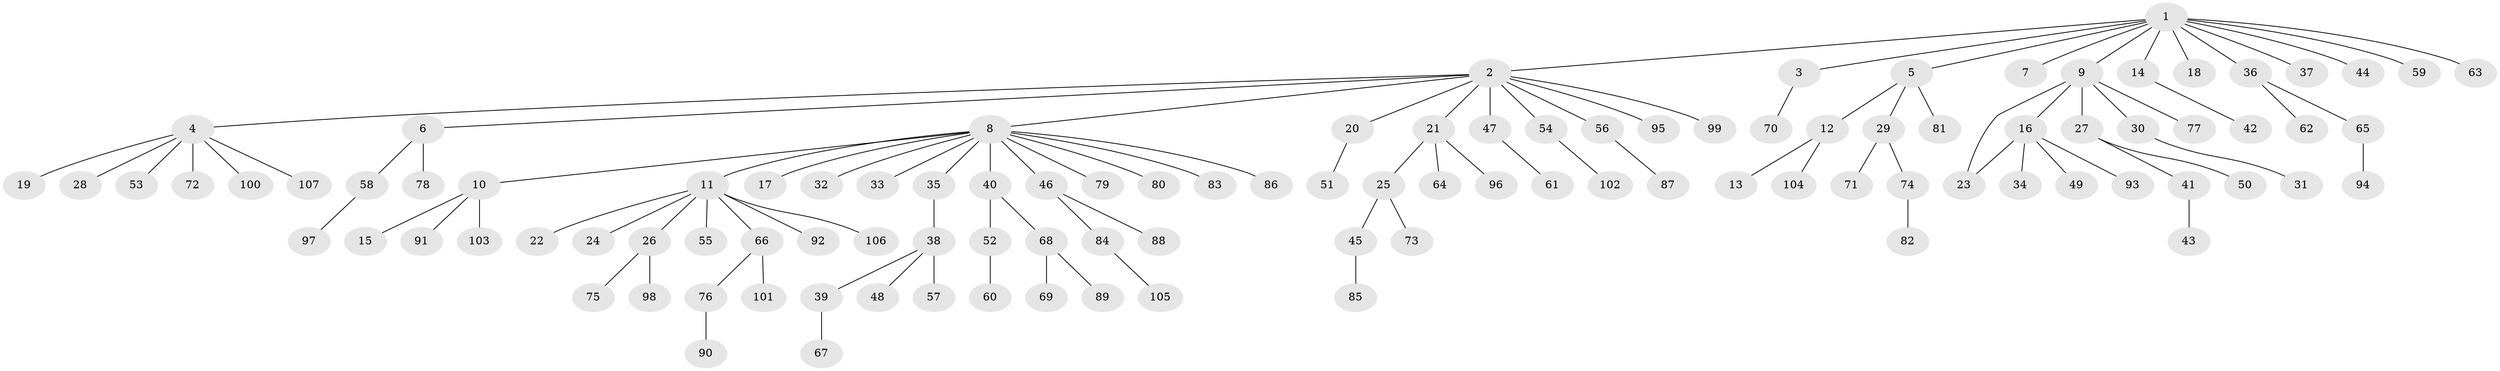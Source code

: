 // coarse degree distribution, {21: 0.023809523809523808, 1: 0.7380952380952381, 2: 0.11904761904761904, 4: 0.047619047619047616, 3: 0.047619047619047616, 6: 0.023809523809523808}
// Generated by graph-tools (version 1.1) at 2025/18/03/04/25 18:18:05]
// undirected, 107 vertices, 107 edges
graph export_dot {
graph [start="1"]
  node [color=gray90,style=filled];
  1;
  2;
  3;
  4;
  5;
  6;
  7;
  8;
  9;
  10;
  11;
  12;
  13;
  14;
  15;
  16;
  17;
  18;
  19;
  20;
  21;
  22;
  23;
  24;
  25;
  26;
  27;
  28;
  29;
  30;
  31;
  32;
  33;
  34;
  35;
  36;
  37;
  38;
  39;
  40;
  41;
  42;
  43;
  44;
  45;
  46;
  47;
  48;
  49;
  50;
  51;
  52;
  53;
  54;
  55;
  56;
  57;
  58;
  59;
  60;
  61;
  62;
  63;
  64;
  65;
  66;
  67;
  68;
  69;
  70;
  71;
  72;
  73;
  74;
  75;
  76;
  77;
  78;
  79;
  80;
  81;
  82;
  83;
  84;
  85;
  86;
  87;
  88;
  89;
  90;
  91;
  92;
  93;
  94;
  95;
  96;
  97;
  98;
  99;
  100;
  101;
  102;
  103;
  104;
  105;
  106;
  107;
  1 -- 2;
  1 -- 3;
  1 -- 5;
  1 -- 7;
  1 -- 9;
  1 -- 14;
  1 -- 18;
  1 -- 36;
  1 -- 37;
  1 -- 44;
  1 -- 59;
  1 -- 63;
  2 -- 4;
  2 -- 6;
  2 -- 8;
  2 -- 20;
  2 -- 21;
  2 -- 47;
  2 -- 54;
  2 -- 56;
  2 -- 95;
  2 -- 99;
  3 -- 70;
  4 -- 19;
  4 -- 28;
  4 -- 53;
  4 -- 72;
  4 -- 100;
  4 -- 107;
  5 -- 12;
  5 -- 29;
  5 -- 81;
  6 -- 58;
  6 -- 78;
  8 -- 10;
  8 -- 11;
  8 -- 17;
  8 -- 32;
  8 -- 33;
  8 -- 35;
  8 -- 40;
  8 -- 46;
  8 -- 79;
  8 -- 80;
  8 -- 83;
  8 -- 86;
  9 -- 16;
  9 -- 23;
  9 -- 27;
  9 -- 30;
  9 -- 77;
  10 -- 15;
  10 -- 91;
  10 -- 103;
  11 -- 22;
  11 -- 24;
  11 -- 26;
  11 -- 55;
  11 -- 66;
  11 -- 92;
  11 -- 106;
  12 -- 13;
  12 -- 104;
  14 -- 42;
  16 -- 23;
  16 -- 34;
  16 -- 49;
  16 -- 93;
  20 -- 51;
  21 -- 25;
  21 -- 64;
  21 -- 96;
  25 -- 45;
  25 -- 73;
  26 -- 75;
  26 -- 98;
  27 -- 41;
  27 -- 50;
  29 -- 71;
  29 -- 74;
  30 -- 31;
  35 -- 38;
  36 -- 62;
  36 -- 65;
  38 -- 39;
  38 -- 48;
  38 -- 57;
  39 -- 67;
  40 -- 52;
  40 -- 68;
  41 -- 43;
  45 -- 85;
  46 -- 84;
  46 -- 88;
  47 -- 61;
  52 -- 60;
  54 -- 102;
  56 -- 87;
  58 -- 97;
  65 -- 94;
  66 -- 76;
  66 -- 101;
  68 -- 69;
  68 -- 89;
  74 -- 82;
  76 -- 90;
  84 -- 105;
}
